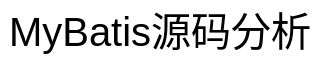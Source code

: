 <mxfile version="17.4.2" type="github">
  <diagram id="zxNYhoAjkhhxj9YoWkS6" name="第 1 页">
    <mxGraphModel dx="782" dy="436" grid="1" gridSize="10" guides="1" tooltips="1" connect="1" arrows="1" fold="1" page="1" pageScale="1" pageWidth="827" pageHeight="1169" math="0" shadow="0">
      <root>
        <mxCell id="0" />
        <mxCell id="1" parent="0" />
        <mxCell id="x3IN9km_ZzG6eFpZhH3O-1" value="&lt;font style=&quot;font-size: 20px&quot;&gt;MyBatis源码分析&lt;/font&gt;" style="text;html=1;strokeColor=none;fillColor=none;align=center;verticalAlign=middle;whiteSpace=wrap;rounded=0;" vertex="1" parent="1">
          <mxGeometry x="30" y="10" width="160" height="30" as="geometry" />
        </mxCell>
      </root>
    </mxGraphModel>
  </diagram>
</mxfile>
